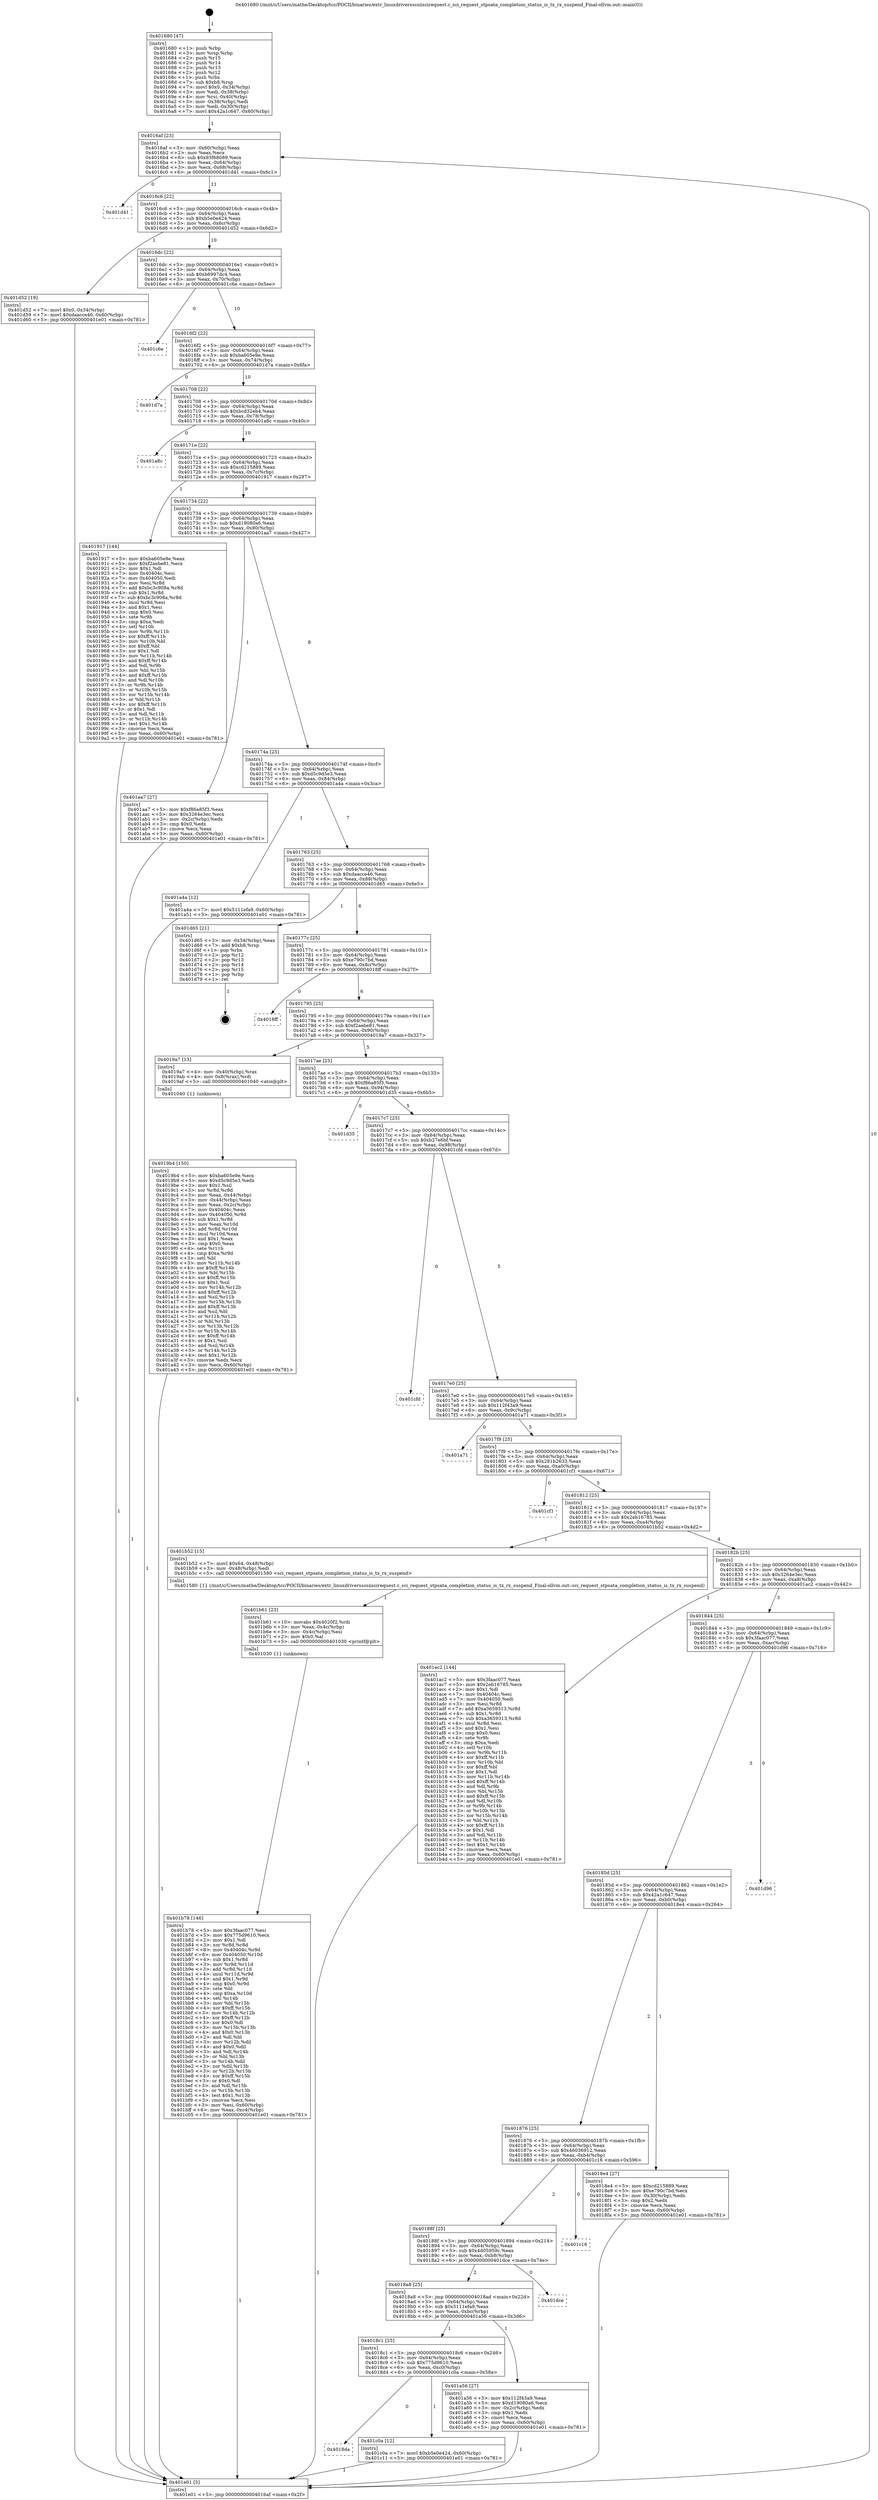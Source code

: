 digraph "0x401680" {
  label = "0x401680 (/mnt/c/Users/mathe/Desktop/tcc/POCII/binaries/extr_linuxdriversscsiiscirequest.c_sci_request_stpsata_completion_status_is_tx_rx_suspend_Final-ollvm.out::main(0))"
  labelloc = "t"
  node[shape=record]

  Entry [label="",width=0.3,height=0.3,shape=circle,fillcolor=black,style=filled]
  "0x4016af" [label="{
     0x4016af [23]\l
     | [instrs]\l
     &nbsp;&nbsp;0x4016af \<+3\>: mov -0x60(%rbp),%eax\l
     &nbsp;&nbsp;0x4016b2 \<+2\>: mov %eax,%ecx\l
     &nbsp;&nbsp;0x4016b4 \<+6\>: sub $0x93f68089,%ecx\l
     &nbsp;&nbsp;0x4016ba \<+3\>: mov %eax,-0x64(%rbp)\l
     &nbsp;&nbsp;0x4016bd \<+3\>: mov %ecx,-0x68(%rbp)\l
     &nbsp;&nbsp;0x4016c0 \<+6\>: je 0000000000401d41 \<main+0x6c1\>\l
  }"]
  "0x401d41" [label="{
     0x401d41\l
  }", style=dashed]
  "0x4016c6" [label="{
     0x4016c6 [22]\l
     | [instrs]\l
     &nbsp;&nbsp;0x4016c6 \<+5\>: jmp 00000000004016cb \<main+0x4b\>\l
     &nbsp;&nbsp;0x4016cb \<+3\>: mov -0x64(%rbp),%eax\l
     &nbsp;&nbsp;0x4016ce \<+5\>: sub $0xb5e0e424,%eax\l
     &nbsp;&nbsp;0x4016d3 \<+3\>: mov %eax,-0x6c(%rbp)\l
     &nbsp;&nbsp;0x4016d6 \<+6\>: je 0000000000401d52 \<main+0x6d2\>\l
  }"]
  Exit [label="",width=0.3,height=0.3,shape=circle,fillcolor=black,style=filled,peripheries=2]
  "0x401d52" [label="{
     0x401d52 [19]\l
     | [instrs]\l
     &nbsp;&nbsp;0x401d52 \<+7\>: movl $0x0,-0x34(%rbp)\l
     &nbsp;&nbsp;0x401d59 \<+7\>: movl $0xdaacce46,-0x60(%rbp)\l
     &nbsp;&nbsp;0x401d60 \<+5\>: jmp 0000000000401e01 \<main+0x781\>\l
  }"]
  "0x4016dc" [label="{
     0x4016dc [22]\l
     | [instrs]\l
     &nbsp;&nbsp;0x4016dc \<+5\>: jmp 00000000004016e1 \<main+0x61\>\l
     &nbsp;&nbsp;0x4016e1 \<+3\>: mov -0x64(%rbp),%eax\l
     &nbsp;&nbsp;0x4016e4 \<+5\>: sub $0xb6997dc4,%eax\l
     &nbsp;&nbsp;0x4016e9 \<+3\>: mov %eax,-0x70(%rbp)\l
     &nbsp;&nbsp;0x4016ec \<+6\>: je 0000000000401c6e \<main+0x5ee\>\l
  }"]
  "0x4018da" [label="{
     0x4018da\l
  }", style=dashed]
  "0x401c6e" [label="{
     0x401c6e\l
  }", style=dashed]
  "0x4016f2" [label="{
     0x4016f2 [22]\l
     | [instrs]\l
     &nbsp;&nbsp;0x4016f2 \<+5\>: jmp 00000000004016f7 \<main+0x77\>\l
     &nbsp;&nbsp;0x4016f7 \<+3\>: mov -0x64(%rbp),%eax\l
     &nbsp;&nbsp;0x4016fa \<+5\>: sub $0xba605e9e,%eax\l
     &nbsp;&nbsp;0x4016ff \<+3\>: mov %eax,-0x74(%rbp)\l
     &nbsp;&nbsp;0x401702 \<+6\>: je 0000000000401d7a \<main+0x6fa\>\l
  }"]
  "0x401c0a" [label="{
     0x401c0a [12]\l
     | [instrs]\l
     &nbsp;&nbsp;0x401c0a \<+7\>: movl $0xb5e0e424,-0x60(%rbp)\l
     &nbsp;&nbsp;0x401c11 \<+5\>: jmp 0000000000401e01 \<main+0x781\>\l
  }"]
  "0x401d7a" [label="{
     0x401d7a\l
  }", style=dashed]
  "0x401708" [label="{
     0x401708 [22]\l
     | [instrs]\l
     &nbsp;&nbsp;0x401708 \<+5\>: jmp 000000000040170d \<main+0x8d\>\l
     &nbsp;&nbsp;0x40170d \<+3\>: mov -0x64(%rbp),%eax\l
     &nbsp;&nbsp;0x401710 \<+5\>: sub $0xbcd32eb4,%eax\l
     &nbsp;&nbsp;0x401715 \<+3\>: mov %eax,-0x78(%rbp)\l
     &nbsp;&nbsp;0x401718 \<+6\>: je 0000000000401a8c \<main+0x40c\>\l
  }"]
  "0x401b78" [label="{
     0x401b78 [146]\l
     | [instrs]\l
     &nbsp;&nbsp;0x401b78 \<+5\>: mov $0x3faac077,%esi\l
     &nbsp;&nbsp;0x401b7d \<+5\>: mov $0x775d9610,%ecx\l
     &nbsp;&nbsp;0x401b82 \<+2\>: mov $0x1,%dl\l
     &nbsp;&nbsp;0x401b84 \<+3\>: xor %r8d,%r8d\l
     &nbsp;&nbsp;0x401b87 \<+8\>: mov 0x40404c,%r9d\l
     &nbsp;&nbsp;0x401b8f \<+8\>: mov 0x404050,%r10d\l
     &nbsp;&nbsp;0x401b97 \<+4\>: sub $0x1,%r8d\l
     &nbsp;&nbsp;0x401b9b \<+3\>: mov %r9d,%r11d\l
     &nbsp;&nbsp;0x401b9e \<+3\>: add %r8d,%r11d\l
     &nbsp;&nbsp;0x401ba1 \<+4\>: imul %r11d,%r9d\l
     &nbsp;&nbsp;0x401ba5 \<+4\>: and $0x1,%r9d\l
     &nbsp;&nbsp;0x401ba9 \<+4\>: cmp $0x0,%r9d\l
     &nbsp;&nbsp;0x401bad \<+3\>: sete %bl\l
     &nbsp;&nbsp;0x401bb0 \<+4\>: cmp $0xa,%r10d\l
     &nbsp;&nbsp;0x401bb4 \<+4\>: setl %r14b\l
     &nbsp;&nbsp;0x401bb8 \<+3\>: mov %bl,%r15b\l
     &nbsp;&nbsp;0x401bbb \<+4\>: xor $0xff,%r15b\l
     &nbsp;&nbsp;0x401bbf \<+3\>: mov %r14b,%r12b\l
     &nbsp;&nbsp;0x401bc2 \<+4\>: xor $0xff,%r12b\l
     &nbsp;&nbsp;0x401bc6 \<+3\>: xor $0x0,%dl\l
     &nbsp;&nbsp;0x401bc9 \<+3\>: mov %r15b,%r13b\l
     &nbsp;&nbsp;0x401bcc \<+4\>: and $0x0,%r13b\l
     &nbsp;&nbsp;0x401bd0 \<+2\>: and %dl,%bl\l
     &nbsp;&nbsp;0x401bd2 \<+3\>: mov %r12b,%dil\l
     &nbsp;&nbsp;0x401bd5 \<+4\>: and $0x0,%dil\l
     &nbsp;&nbsp;0x401bd9 \<+3\>: and %dl,%r14b\l
     &nbsp;&nbsp;0x401bdc \<+3\>: or %bl,%r13b\l
     &nbsp;&nbsp;0x401bdf \<+3\>: or %r14b,%dil\l
     &nbsp;&nbsp;0x401be2 \<+3\>: xor %dil,%r13b\l
     &nbsp;&nbsp;0x401be5 \<+3\>: or %r12b,%r15b\l
     &nbsp;&nbsp;0x401be8 \<+4\>: xor $0xff,%r15b\l
     &nbsp;&nbsp;0x401bec \<+3\>: or $0x0,%dl\l
     &nbsp;&nbsp;0x401bef \<+3\>: and %dl,%r15b\l
     &nbsp;&nbsp;0x401bf2 \<+3\>: or %r15b,%r13b\l
     &nbsp;&nbsp;0x401bf5 \<+4\>: test $0x1,%r13b\l
     &nbsp;&nbsp;0x401bf9 \<+3\>: cmovne %ecx,%esi\l
     &nbsp;&nbsp;0x401bfc \<+3\>: mov %esi,-0x60(%rbp)\l
     &nbsp;&nbsp;0x401bff \<+6\>: mov %eax,-0xc4(%rbp)\l
     &nbsp;&nbsp;0x401c05 \<+5\>: jmp 0000000000401e01 \<main+0x781\>\l
  }"]
  "0x401a8c" [label="{
     0x401a8c\l
  }", style=dashed]
  "0x40171e" [label="{
     0x40171e [22]\l
     | [instrs]\l
     &nbsp;&nbsp;0x40171e \<+5\>: jmp 0000000000401723 \<main+0xa3\>\l
     &nbsp;&nbsp;0x401723 \<+3\>: mov -0x64(%rbp),%eax\l
     &nbsp;&nbsp;0x401726 \<+5\>: sub $0xcd215889,%eax\l
     &nbsp;&nbsp;0x40172b \<+3\>: mov %eax,-0x7c(%rbp)\l
     &nbsp;&nbsp;0x40172e \<+6\>: je 0000000000401917 \<main+0x297\>\l
  }"]
  "0x401b61" [label="{
     0x401b61 [23]\l
     | [instrs]\l
     &nbsp;&nbsp;0x401b61 \<+10\>: movabs $0x4020f2,%rdi\l
     &nbsp;&nbsp;0x401b6b \<+3\>: mov %eax,-0x4c(%rbp)\l
     &nbsp;&nbsp;0x401b6e \<+3\>: mov -0x4c(%rbp),%esi\l
     &nbsp;&nbsp;0x401b71 \<+2\>: mov $0x0,%al\l
     &nbsp;&nbsp;0x401b73 \<+5\>: call 0000000000401030 \<printf@plt\>\l
     | [calls]\l
     &nbsp;&nbsp;0x401030 \{1\} (unknown)\l
  }"]
  "0x401917" [label="{
     0x401917 [144]\l
     | [instrs]\l
     &nbsp;&nbsp;0x401917 \<+5\>: mov $0xba605e9e,%eax\l
     &nbsp;&nbsp;0x40191c \<+5\>: mov $0xf2aebe81,%ecx\l
     &nbsp;&nbsp;0x401921 \<+2\>: mov $0x1,%dl\l
     &nbsp;&nbsp;0x401923 \<+7\>: mov 0x40404c,%esi\l
     &nbsp;&nbsp;0x40192a \<+7\>: mov 0x404050,%edi\l
     &nbsp;&nbsp;0x401931 \<+3\>: mov %esi,%r8d\l
     &nbsp;&nbsp;0x401934 \<+7\>: add $0xbc3c908a,%r8d\l
     &nbsp;&nbsp;0x40193b \<+4\>: sub $0x1,%r8d\l
     &nbsp;&nbsp;0x40193f \<+7\>: sub $0xbc3c908a,%r8d\l
     &nbsp;&nbsp;0x401946 \<+4\>: imul %r8d,%esi\l
     &nbsp;&nbsp;0x40194a \<+3\>: and $0x1,%esi\l
     &nbsp;&nbsp;0x40194d \<+3\>: cmp $0x0,%esi\l
     &nbsp;&nbsp;0x401950 \<+4\>: sete %r9b\l
     &nbsp;&nbsp;0x401954 \<+3\>: cmp $0xa,%edi\l
     &nbsp;&nbsp;0x401957 \<+4\>: setl %r10b\l
     &nbsp;&nbsp;0x40195b \<+3\>: mov %r9b,%r11b\l
     &nbsp;&nbsp;0x40195e \<+4\>: xor $0xff,%r11b\l
     &nbsp;&nbsp;0x401962 \<+3\>: mov %r10b,%bl\l
     &nbsp;&nbsp;0x401965 \<+3\>: xor $0xff,%bl\l
     &nbsp;&nbsp;0x401968 \<+3\>: xor $0x1,%dl\l
     &nbsp;&nbsp;0x40196b \<+3\>: mov %r11b,%r14b\l
     &nbsp;&nbsp;0x40196e \<+4\>: and $0xff,%r14b\l
     &nbsp;&nbsp;0x401972 \<+3\>: and %dl,%r9b\l
     &nbsp;&nbsp;0x401975 \<+3\>: mov %bl,%r15b\l
     &nbsp;&nbsp;0x401978 \<+4\>: and $0xff,%r15b\l
     &nbsp;&nbsp;0x40197c \<+3\>: and %dl,%r10b\l
     &nbsp;&nbsp;0x40197f \<+3\>: or %r9b,%r14b\l
     &nbsp;&nbsp;0x401982 \<+3\>: or %r10b,%r15b\l
     &nbsp;&nbsp;0x401985 \<+3\>: xor %r15b,%r14b\l
     &nbsp;&nbsp;0x401988 \<+3\>: or %bl,%r11b\l
     &nbsp;&nbsp;0x40198b \<+4\>: xor $0xff,%r11b\l
     &nbsp;&nbsp;0x40198f \<+3\>: or $0x1,%dl\l
     &nbsp;&nbsp;0x401992 \<+3\>: and %dl,%r11b\l
     &nbsp;&nbsp;0x401995 \<+3\>: or %r11b,%r14b\l
     &nbsp;&nbsp;0x401998 \<+4\>: test $0x1,%r14b\l
     &nbsp;&nbsp;0x40199c \<+3\>: cmovne %ecx,%eax\l
     &nbsp;&nbsp;0x40199f \<+3\>: mov %eax,-0x60(%rbp)\l
     &nbsp;&nbsp;0x4019a2 \<+5\>: jmp 0000000000401e01 \<main+0x781\>\l
  }"]
  "0x401734" [label="{
     0x401734 [22]\l
     | [instrs]\l
     &nbsp;&nbsp;0x401734 \<+5\>: jmp 0000000000401739 \<main+0xb9\>\l
     &nbsp;&nbsp;0x401739 \<+3\>: mov -0x64(%rbp),%eax\l
     &nbsp;&nbsp;0x40173c \<+5\>: sub $0xd19080a6,%eax\l
     &nbsp;&nbsp;0x401741 \<+3\>: mov %eax,-0x80(%rbp)\l
     &nbsp;&nbsp;0x401744 \<+6\>: je 0000000000401aa7 \<main+0x427\>\l
  }"]
  "0x4018c1" [label="{
     0x4018c1 [25]\l
     | [instrs]\l
     &nbsp;&nbsp;0x4018c1 \<+5\>: jmp 00000000004018c6 \<main+0x246\>\l
     &nbsp;&nbsp;0x4018c6 \<+3\>: mov -0x64(%rbp),%eax\l
     &nbsp;&nbsp;0x4018c9 \<+5\>: sub $0x775d9610,%eax\l
     &nbsp;&nbsp;0x4018ce \<+6\>: mov %eax,-0xc0(%rbp)\l
     &nbsp;&nbsp;0x4018d4 \<+6\>: je 0000000000401c0a \<main+0x58a\>\l
  }"]
  "0x401aa7" [label="{
     0x401aa7 [27]\l
     | [instrs]\l
     &nbsp;&nbsp;0x401aa7 \<+5\>: mov $0xf86a85f3,%eax\l
     &nbsp;&nbsp;0x401aac \<+5\>: mov $0x3264e3ec,%ecx\l
     &nbsp;&nbsp;0x401ab1 \<+3\>: mov -0x2c(%rbp),%edx\l
     &nbsp;&nbsp;0x401ab4 \<+3\>: cmp $0x0,%edx\l
     &nbsp;&nbsp;0x401ab7 \<+3\>: cmove %ecx,%eax\l
     &nbsp;&nbsp;0x401aba \<+3\>: mov %eax,-0x60(%rbp)\l
     &nbsp;&nbsp;0x401abd \<+5\>: jmp 0000000000401e01 \<main+0x781\>\l
  }"]
  "0x40174a" [label="{
     0x40174a [25]\l
     | [instrs]\l
     &nbsp;&nbsp;0x40174a \<+5\>: jmp 000000000040174f \<main+0xcf\>\l
     &nbsp;&nbsp;0x40174f \<+3\>: mov -0x64(%rbp),%eax\l
     &nbsp;&nbsp;0x401752 \<+5\>: sub $0xd5c9d5e3,%eax\l
     &nbsp;&nbsp;0x401757 \<+6\>: mov %eax,-0x84(%rbp)\l
     &nbsp;&nbsp;0x40175d \<+6\>: je 0000000000401a4a \<main+0x3ca\>\l
  }"]
  "0x401a56" [label="{
     0x401a56 [27]\l
     | [instrs]\l
     &nbsp;&nbsp;0x401a56 \<+5\>: mov $0x112f43a9,%eax\l
     &nbsp;&nbsp;0x401a5b \<+5\>: mov $0xd19080a6,%ecx\l
     &nbsp;&nbsp;0x401a60 \<+3\>: mov -0x2c(%rbp),%edx\l
     &nbsp;&nbsp;0x401a63 \<+3\>: cmp $0x1,%edx\l
     &nbsp;&nbsp;0x401a66 \<+3\>: cmovl %ecx,%eax\l
     &nbsp;&nbsp;0x401a69 \<+3\>: mov %eax,-0x60(%rbp)\l
     &nbsp;&nbsp;0x401a6c \<+5\>: jmp 0000000000401e01 \<main+0x781\>\l
  }"]
  "0x401a4a" [label="{
     0x401a4a [12]\l
     | [instrs]\l
     &nbsp;&nbsp;0x401a4a \<+7\>: movl $0x5111efa9,-0x60(%rbp)\l
     &nbsp;&nbsp;0x401a51 \<+5\>: jmp 0000000000401e01 \<main+0x781\>\l
  }"]
  "0x401763" [label="{
     0x401763 [25]\l
     | [instrs]\l
     &nbsp;&nbsp;0x401763 \<+5\>: jmp 0000000000401768 \<main+0xe8\>\l
     &nbsp;&nbsp;0x401768 \<+3\>: mov -0x64(%rbp),%eax\l
     &nbsp;&nbsp;0x40176b \<+5\>: sub $0xdaacce46,%eax\l
     &nbsp;&nbsp;0x401770 \<+6\>: mov %eax,-0x88(%rbp)\l
     &nbsp;&nbsp;0x401776 \<+6\>: je 0000000000401d65 \<main+0x6e5\>\l
  }"]
  "0x4018a8" [label="{
     0x4018a8 [25]\l
     | [instrs]\l
     &nbsp;&nbsp;0x4018a8 \<+5\>: jmp 00000000004018ad \<main+0x22d\>\l
     &nbsp;&nbsp;0x4018ad \<+3\>: mov -0x64(%rbp),%eax\l
     &nbsp;&nbsp;0x4018b0 \<+5\>: sub $0x5111efa9,%eax\l
     &nbsp;&nbsp;0x4018b5 \<+6\>: mov %eax,-0xbc(%rbp)\l
     &nbsp;&nbsp;0x4018bb \<+6\>: je 0000000000401a56 \<main+0x3d6\>\l
  }"]
  "0x401d65" [label="{
     0x401d65 [21]\l
     | [instrs]\l
     &nbsp;&nbsp;0x401d65 \<+3\>: mov -0x34(%rbp),%eax\l
     &nbsp;&nbsp;0x401d68 \<+7\>: add $0xb8,%rsp\l
     &nbsp;&nbsp;0x401d6f \<+1\>: pop %rbx\l
     &nbsp;&nbsp;0x401d70 \<+2\>: pop %r12\l
     &nbsp;&nbsp;0x401d72 \<+2\>: pop %r13\l
     &nbsp;&nbsp;0x401d74 \<+2\>: pop %r14\l
     &nbsp;&nbsp;0x401d76 \<+2\>: pop %r15\l
     &nbsp;&nbsp;0x401d78 \<+1\>: pop %rbp\l
     &nbsp;&nbsp;0x401d79 \<+1\>: ret\l
  }"]
  "0x40177c" [label="{
     0x40177c [25]\l
     | [instrs]\l
     &nbsp;&nbsp;0x40177c \<+5\>: jmp 0000000000401781 \<main+0x101\>\l
     &nbsp;&nbsp;0x401781 \<+3\>: mov -0x64(%rbp),%eax\l
     &nbsp;&nbsp;0x401784 \<+5\>: sub $0xe790c7bd,%eax\l
     &nbsp;&nbsp;0x401789 \<+6\>: mov %eax,-0x8c(%rbp)\l
     &nbsp;&nbsp;0x40178f \<+6\>: je 00000000004018ff \<main+0x27f\>\l
  }"]
  "0x401dce" [label="{
     0x401dce\l
  }", style=dashed]
  "0x4018ff" [label="{
     0x4018ff\l
  }", style=dashed]
  "0x401795" [label="{
     0x401795 [25]\l
     | [instrs]\l
     &nbsp;&nbsp;0x401795 \<+5\>: jmp 000000000040179a \<main+0x11a\>\l
     &nbsp;&nbsp;0x40179a \<+3\>: mov -0x64(%rbp),%eax\l
     &nbsp;&nbsp;0x40179d \<+5\>: sub $0xf2aebe81,%eax\l
     &nbsp;&nbsp;0x4017a2 \<+6\>: mov %eax,-0x90(%rbp)\l
     &nbsp;&nbsp;0x4017a8 \<+6\>: je 00000000004019a7 \<main+0x327\>\l
  }"]
  "0x40188f" [label="{
     0x40188f [25]\l
     | [instrs]\l
     &nbsp;&nbsp;0x40188f \<+5\>: jmp 0000000000401894 \<main+0x214\>\l
     &nbsp;&nbsp;0x401894 \<+3\>: mov -0x64(%rbp),%eax\l
     &nbsp;&nbsp;0x401897 \<+5\>: sub $0x4d05959c,%eax\l
     &nbsp;&nbsp;0x40189c \<+6\>: mov %eax,-0xb8(%rbp)\l
     &nbsp;&nbsp;0x4018a2 \<+6\>: je 0000000000401dce \<main+0x74e\>\l
  }"]
  "0x4019a7" [label="{
     0x4019a7 [13]\l
     | [instrs]\l
     &nbsp;&nbsp;0x4019a7 \<+4\>: mov -0x40(%rbp),%rax\l
     &nbsp;&nbsp;0x4019ab \<+4\>: mov 0x8(%rax),%rdi\l
     &nbsp;&nbsp;0x4019af \<+5\>: call 0000000000401040 \<atoi@plt\>\l
     | [calls]\l
     &nbsp;&nbsp;0x401040 \{1\} (unknown)\l
  }"]
  "0x4017ae" [label="{
     0x4017ae [25]\l
     | [instrs]\l
     &nbsp;&nbsp;0x4017ae \<+5\>: jmp 00000000004017b3 \<main+0x133\>\l
     &nbsp;&nbsp;0x4017b3 \<+3\>: mov -0x64(%rbp),%eax\l
     &nbsp;&nbsp;0x4017b6 \<+5\>: sub $0xf86a85f3,%eax\l
     &nbsp;&nbsp;0x4017bb \<+6\>: mov %eax,-0x94(%rbp)\l
     &nbsp;&nbsp;0x4017c1 \<+6\>: je 0000000000401d35 \<main+0x6b5\>\l
  }"]
  "0x401c16" [label="{
     0x401c16\l
  }", style=dashed]
  "0x401d35" [label="{
     0x401d35\l
  }", style=dashed]
  "0x4017c7" [label="{
     0x4017c7 [25]\l
     | [instrs]\l
     &nbsp;&nbsp;0x4017c7 \<+5\>: jmp 00000000004017cc \<main+0x14c\>\l
     &nbsp;&nbsp;0x4017cc \<+3\>: mov -0x64(%rbp),%eax\l
     &nbsp;&nbsp;0x4017cf \<+5\>: sub $0xb27e6bf,%eax\l
     &nbsp;&nbsp;0x4017d4 \<+6\>: mov %eax,-0x98(%rbp)\l
     &nbsp;&nbsp;0x4017da \<+6\>: je 0000000000401cfd \<main+0x67d\>\l
  }"]
  "0x4019b4" [label="{
     0x4019b4 [150]\l
     | [instrs]\l
     &nbsp;&nbsp;0x4019b4 \<+5\>: mov $0xba605e9e,%ecx\l
     &nbsp;&nbsp;0x4019b9 \<+5\>: mov $0xd5c9d5e3,%edx\l
     &nbsp;&nbsp;0x4019be \<+3\>: mov $0x1,%sil\l
     &nbsp;&nbsp;0x4019c1 \<+3\>: xor %r8d,%r8d\l
     &nbsp;&nbsp;0x4019c4 \<+3\>: mov %eax,-0x44(%rbp)\l
     &nbsp;&nbsp;0x4019c7 \<+3\>: mov -0x44(%rbp),%eax\l
     &nbsp;&nbsp;0x4019ca \<+3\>: mov %eax,-0x2c(%rbp)\l
     &nbsp;&nbsp;0x4019cd \<+7\>: mov 0x40404c,%eax\l
     &nbsp;&nbsp;0x4019d4 \<+8\>: mov 0x404050,%r9d\l
     &nbsp;&nbsp;0x4019dc \<+4\>: sub $0x1,%r8d\l
     &nbsp;&nbsp;0x4019e0 \<+3\>: mov %eax,%r10d\l
     &nbsp;&nbsp;0x4019e3 \<+3\>: add %r8d,%r10d\l
     &nbsp;&nbsp;0x4019e6 \<+4\>: imul %r10d,%eax\l
     &nbsp;&nbsp;0x4019ea \<+3\>: and $0x1,%eax\l
     &nbsp;&nbsp;0x4019ed \<+3\>: cmp $0x0,%eax\l
     &nbsp;&nbsp;0x4019f0 \<+4\>: sete %r11b\l
     &nbsp;&nbsp;0x4019f4 \<+4\>: cmp $0xa,%r9d\l
     &nbsp;&nbsp;0x4019f8 \<+3\>: setl %bl\l
     &nbsp;&nbsp;0x4019fb \<+3\>: mov %r11b,%r14b\l
     &nbsp;&nbsp;0x4019fe \<+4\>: xor $0xff,%r14b\l
     &nbsp;&nbsp;0x401a02 \<+3\>: mov %bl,%r15b\l
     &nbsp;&nbsp;0x401a05 \<+4\>: xor $0xff,%r15b\l
     &nbsp;&nbsp;0x401a09 \<+4\>: xor $0x1,%sil\l
     &nbsp;&nbsp;0x401a0d \<+3\>: mov %r14b,%r12b\l
     &nbsp;&nbsp;0x401a10 \<+4\>: and $0xff,%r12b\l
     &nbsp;&nbsp;0x401a14 \<+3\>: and %sil,%r11b\l
     &nbsp;&nbsp;0x401a17 \<+3\>: mov %r15b,%r13b\l
     &nbsp;&nbsp;0x401a1a \<+4\>: and $0xff,%r13b\l
     &nbsp;&nbsp;0x401a1e \<+3\>: and %sil,%bl\l
     &nbsp;&nbsp;0x401a21 \<+3\>: or %r11b,%r12b\l
     &nbsp;&nbsp;0x401a24 \<+3\>: or %bl,%r13b\l
     &nbsp;&nbsp;0x401a27 \<+3\>: xor %r13b,%r12b\l
     &nbsp;&nbsp;0x401a2a \<+3\>: or %r15b,%r14b\l
     &nbsp;&nbsp;0x401a2d \<+4\>: xor $0xff,%r14b\l
     &nbsp;&nbsp;0x401a31 \<+4\>: or $0x1,%sil\l
     &nbsp;&nbsp;0x401a35 \<+3\>: and %sil,%r14b\l
     &nbsp;&nbsp;0x401a38 \<+3\>: or %r14b,%r12b\l
     &nbsp;&nbsp;0x401a3b \<+4\>: test $0x1,%r12b\l
     &nbsp;&nbsp;0x401a3f \<+3\>: cmovne %edx,%ecx\l
     &nbsp;&nbsp;0x401a42 \<+3\>: mov %ecx,-0x60(%rbp)\l
     &nbsp;&nbsp;0x401a45 \<+5\>: jmp 0000000000401e01 \<main+0x781\>\l
  }"]
  "0x401cfd" [label="{
     0x401cfd\l
  }", style=dashed]
  "0x4017e0" [label="{
     0x4017e0 [25]\l
     | [instrs]\l
     &nbsp;&nbsp;0x4017e0 \<+5\>: jmp 00000000004017e5 \<main+0x165\>\l
     &nbsp;&nbsp;0x4017e5 \<+3\>: mov -0x64(%rbp),%eax\l
     &nbsp;&nbsp;0x4017e8 \<+5\>: sub $0x112f43a9,%eax\l
     &nbsp;&nbsp;0x4017ed \<+6\>: mov %eax,-0x9c(%rbp)\l
     &nbsp;&nbsp;0x4017f3 \<+6\>: je 0000000000401a71 \<main+0x3f1\>\l
  }"]
  "0x401680" [label="{
     0x401680 [47]\l
     | [instrs]\l
     &nbsp;&nbsp;0x401680 \<+1\>: push %rbp\l
     &nbsp;&nbsp;0x401681 \<+3\>: mov %rsp,%rbp\l
     &nbsp;&nbsp;0x401684 \<+2\>: push %r15\l
     &nbsp;&nbsp;0x401686 \<+2\>: push %r14\l
     &nbsp;&nbsp;0x401688 \<+2\>: push %r13\l
     &nbsp;&nbsp;0x40168a \<+2\>: push %r12\l
     &nbsp;&nbsp;0x40168c \<+1\>: push %rbx\l
     &nbsp;&nbsp;0x40168d \<+7\>: sub $0xb8,%rsp\l
     &nbsp;&nbsp;0x401694 \<+7\>: movl $0x0,-0x34(%rbp)\l
     &nbsp;&nbsp;0x40169b \<+3\>: mov %edi,-0x38(%rbp)\l
     &nbsp;&nbsp;0x40169e \<+4\>: mov %rsi,-0x40(%rbp)\l
     &nbsp;&nbsp;0x4016a2 \<+3\>: mov -0x38(%rbp),%edi\l
     &nbsp;&nbsp;0x4016a5 \<+3\>: mov %edi,-0x30(%rbp)\l
     &nbsp;&nbsp;0x4016a8 \<+7\>: movl $0x42a1c647,-0x60(%rbp)\l
  }"]
  "0x401a71" [label="{
     0x401a71\l
  }", style=dashed]
  "0x4017f9" [label="{
     0x4017f9 [25]\l
     | [instrs]\l
     &nbsp;&nbsp;0x4017f9 \<+5\>: jmp 00000000004017fe \<main+0x17e\>\l
     &nbsp;&nbsp;0x4017fe \<+3\>: mov -0x64(%rbp),%eax\l
     &nbsp;&nbsp;0x401801 \<+5\>: sub $0x281b2633,%eax\l
     &nbsp;&nbsp;0x401806 \<+6\>: mov %eax,-0xa0(%rbp)\l
     &nbsp;&nbsp;0x40180c \<+6\>: je 0000000000401cf1 \<main+0x671\>\l
  }"]
  "0x401e01" [label="{
     0x401e01 [5]\l
     | [instrs]\l
     &nbsp;&nbsp;0x401e01 \<+5\>: jmp 00000000004016af \<main+0x2f\>\l
  }"]
  "0x401cf1" [label="{
     0x401cf1\l
  }", style=dashed]
  "0x401812" [label="{
     0x401812 [25]\l
     | [instrs]\l
     &nbsp;&nbsp;0x401812 \<+5\>: jmp 0000000000401817 \<main+0x197\>\l
     &nbsp;&nbsp;0x401817 \<+3\>: mov -0x64(%rbp),%eax\l
     &nbsp;&nbsp;0x40181a \<+5\>: sub $0x2eb16785,%eax\l
     &nbsp;&nbsp;0x40181f \<+6\>: mov %eax,-0xa4(%rbp)\l
     &nbsp;&nbsp;0x401825 \<+6\>: je 0000000000401b52 \<main+0x4d2\>\l
  }"]
  "0x401876" [label="{
     0x401876 [25]\l
     | [instrs]\l
     &nbsp;&nbsp;0x401876 \<+5\>: jmp 000000000040187b \<main+0x1fb\>\l
     &nbsp;&nbsp;0x40187b \<+3\>: mov -0x64(%rbp),%eax\l
     &nbsp;&nbsp;0x40187e \<+5\>: sub $0x46036912,%eax\l
     &nbsp;&nbsp;0x401883 \<+6\>: mov %eax,-0xb4(%rbp)\l
     &nbsp;&nbsp;0x401889 \<+6\>: je 0000000000401c16 \<main+0x596\>\l
  }"]
  "0x401b52" [label="{
     0x401b52 [15]\l
     | [instrs]\l
     &nbsp;&nbsp;0x401b52 \<+7\>: movl $0x64,-0x48(%rbp)\l
     &nbsp;&nbsp;0x401b59 \<+3\>: mov -0x48(%rbp),%edi\l
     &nbsp;&nbsp;0x401b5c \<+5\>: call 0000000000401580 \<sci_request_stpsata_completion_status_is_tx_rx_suspend\>\l
     | [calls]\l
     &nbsp;&nbsp;0x401580 \{1\} (/mnt/c/Users/mathe/Desktop/tcc/POCII/binaries/extr_linuxdriversscsiiscirequest.c_sci_request_stpsata_completion_status_is_tx_rx_suspend_Final-ollvm.out::sci_request_stpsata_completion_status_is_tx_rx_suspend)\l
  }"]
  "0x40182b" [label="{
     0x40182b [25]\l
     | [instrs]\l
     &nbsp;&nbsp;0x40182b \<+5\>: jmp 0000000000401830 \<main+0x1b0\>\l
     &nbsp;&nbsp;0x401830 \<+3\>: mov -0x64(%rbp),%eax\l
     &nbsp;&nbsp;0x401833 \<+5\>: sub $0x3264e3ec,%eax\l
     &nbsp;&nbsp;0x401838 \<+6\>: mov %eax,-0xa8(%rbp)\l
     &nbsp;&nbsp;0x40183e \<+6\>: je 0000000000401ac2 \<main+0x442\>\l
  }"]
  "0x4018e4" [label="{
     0x4018e4 [27]\l
     | [instrs]\l
     &nbsp;&nbsp;0x4018e4 \<+5\>: mov $0xcd215889,%eax\l
     &nbsp;&nbsp;0x4018e9 \<+5\>: mov $0xe790c7bd,%ecx\l
     &nbsp;&nbsp;0x4018ee \<+3\>: mov -0x30(%rbp),%edx\l
     &nbsp;&nbsp;0x4018f1 \<+3\>: cmp $0x2,%edx\l
     &nbsp;&nbsp;0x4018f4 \<+3\>: cmovne %ecx,%eax\l
     &nbsp;&nbsp;0x4018f7 \<+3\>: mov %eax,-0x60(%rbp)\l
     &nbsp;&nbsp;0x4018fa \<+5\>: jmp 0000000000401e01 \<main+0x781\>\l
  }"]
  "0x401ac2" [label="{
     0x401ac2 [144]\l
     | [instrs]\l
     &nbsp;&nbsp;0x401ac2 \<+5\>: mov $0x3faac077,%eax\l
     &nbsp;&nbsp;0x401ac7 \<+5\>: mov $0x2eb16785,%ecx\l
     &nbsp;&nbsp;0x401acc \<+2\>: mov $0x1,%dl\l
     &nbsp;&nbsp;0x401ace \<+7\>: mov 0x40404c,%esi\l
     &nbsp;&nbsp;0x401ad5 \<+7\>: mov 0x404050,%edi\l
     &nbsp;&nbsp;0x401adc \<+3\>: mov %esi,%r8d\l
     &nbsp;&nbsp;0x401adf \<+7\>: add $0xa3659313,%r8d\l
     &nbsp;&nbsp;0x401ae6 \<+4\>: sub $0x1,%r8d\l
     &nbsp;&nbsp;0x401aea \<+7\>: sub $0xa3659313,%r8d\l
     &nbsp;&nbsp;0x401af1 \<+4\>: imul %r8d,%esi\l
     &nbsp;&nbsp;0x401af5 \<+3\>: and $0x1,%esi\l
     &nbsp;&nbsp;0x401af8 \<+3\>: cmp $0x0,%esi\l
     &nbsp;&nbsp;0x401afb \<+4\>: sete %r9b\l
     &nbsp;&nbsp;0x401aff \<+3\>: cmp $0xa,%edi\l
     &nbsp;&nbsp;0x401b02 \<+4\>: setl %r10b\l
     &nbsp;&nbsp;0x401b06 \<+3\>: mov %r9b,%r11b\l
     &nbsp;&nbsp;0x401b09 \<+4\>: xor $0xff,%r11b\l
     &nbsp;&nbsp;0x401b0d \<+3\>: mov %r10b,%bl\l
     &nbsp;&nbsp;0x401b10 \<+3\>: xor $0xff,%bl\l
     &nbsp;&nbsp;0x401b13 \<+3\>: xor $0x1,%dl\l
     &nbsp;&nbsp;0x401b16 \<+3\>: mov %r11b,%r14b\l
     &nbsp;&nbsp;0x401b19 \<+4\>: and $0xff,%r14b\l
     &nbsp;&nbsp;0x401b1d \<+3\>: and %dl,%r9b\l
     &nbsp;&nbsp;0x401b20 \<+3\>: mov %bl,%r15b\l
     &nbsp;&nbsp;0x401b23 \<+4\>: and $0xff,%r15b\l
     &nbsp;&nbsp;0x401b27 \<+3\>: and %dl,%r10b\l
     &nbsp;&nbsp;0x401b2a \<+3\>: or %r9b,%r14b\l
     &nbsp;&nbsp;0x401b2d \<+3\>: or %r10b,%r15b\l
     &nbsp;&nbsp;0x401b30 \<+3\>: xor %r15b,%r14b\l
     &nbsp;&nbsp;0x401b33 \<+3\>: or %bl,%r11b\l
     &nbsp;&nbsp;0x401b36 \<+4\>: xor $0xff,%r11b\l
     &nbsp;&nbsp;0x401b3a \<+3\>: or $0x1,%dl\l
     &nbsp;&nbsp;0x401b3d \<+3\>: and %dl,%r11b\l
     &nbsp;&nbsp;0x401b40 \<+3\>: or %r11b,%r14b\l
     &nbsp;&nbsp;0x401b43 \<+4\>: test $0x1,%r14b\l
     &nbsp;&nbsp;0x401b47 \<+3\>: cmovne %ecx,%eax\l
     &nbsp;&nbsp;0x401b4a \<+3\>: mov %eax,-0x60(%rbp)\l
     &nbsp;&nbsp;0x401b4d \<+5\>: jmp 0000000000401e01 \<main+0x781\>\l
  }"]
  "0x401844" [label="{
     0x401844 [25]\l
     | [instrs]\l
     &nbsp;&nbsp;0x401844 \<+5\>: jmp 0000000000401849 \<main+0x1c9\>\l
     &nbsp;&nbsp;0x401849 \<+3\>: mov -0x64(%rbp),%eax\l
     &nbsp;&nbsp;0x40184c \<+5\>: sub $0x3faac077,%eax\l
     &nbsp;&nbsp;0x401851 \<+6\>: mov %eax,-0xac(%rbp)\l
     &nbsp;&nbsp;0x401857 \<+6\>: je 0000000000401d96 \<main+0x716\>\l
  }"]
  "0x40185d" [label="{
     0x40185d [25]\l
     | [instrs]\l
     &nbsp;&nbsp;0x40185d \<+5\>: jmp 0000000000401862 \<main+0x1e2\>\l
     &nbsp;&nbsp;0x401862 \<+3\>: mov -0x64(%rbp),%eax\l
     &nbsp;&nbsp;0x401865 \<+5\>: sub $0x42a1c647,%eax\l
     &nbsp;&nbsp;0x40186a \<+6\>: mov %eax,-0xb0(%rbp)\l
     &nbsp;&nbsp;0x401870 \<+6\>: je 00000000004018e4 \<main+0x264\>\l
  }"]
  "0x401d96" [label="{
     0x401d96\l
  }", style=dashed]
  Entry -> "0x401680" [label=" 1"]
  "0x4016af" -> "0x401d41" [label=" 0"]
  "0x4016af" -> "0x4016c6" [label=" 11"]
  "0x401d65" -> Exit [label=" 1"]
  "0x4016c6" -> "0x401d52" [label=" 1"]
  "0x4016c6" -> "0x4016dc" [label=" 10"]
  "0x401d52" -> "0x401e01" [label=" 1"]
  "0x4016dc" -> "0x401c6e" [label=" 0"]
  "0x4016dc" -> "0x4016f2" [label=" 10"]
  "0x401c0a" -> "0x401e01" [label=" 1"]
  "0x4016f2" -> "0x401d7a" [label=" 0"]
  "0x4016f2" -> "0x401708" [label=" 10"]
  "0x4018c1" -> "0x4018da" [label=" 0"]
  "0x401708" -> "0x401a8c" [label=" 0"]
  "0x401708" -> "0x40171e" [label=" 10"]
  "0x4018c1" -> "0x401c0a" [label=" 1"]
  "0x40171e" -> "0x401917" [label=" 1"]
  "0x40171e" -> "0x401734" [label=" 9"]
  "0x401b78" -> "0x401e01" [label=" 1"]
  "0x401734" -> "0x401aa7" [label=" 1"]
  "0x401734" -> "0x40174a" [label=" 8"]
  "0x401b61" -> "0x401b78" [label=" 1"]
  "0x40174a" -> "0x401a4a" [label=" 1"]
  "0x40174a" -> "0x401763" [label=" 7"]
  "0x401b52" -> "0x401b61" [label=" 1"]
  "0x401763" -> "0x401d65" [label=" 1"]
  "0x401763" -> "0x40177c" [label=" 6"]
  "0x401aa7" -> "0x401e01" [label=" 1"]
  "0x40177c" -> "0x4018ff" [label=" 0"]
  "0x40177c" -> "0x401795" [label=" 6"]
  "0x401a56" -> "0x401e01" [label=" 1"]
  "0x401795" -> "0x4019a7" [label=" 1"]
  "0x401795" -> "0x4017ae" [label=" 5"]
  "0x4018a8" -> "0x401a56" [label=" 1"]
  "0x4017ae" -> "0x401d35" [label=" 0"]
  "0x4017ae" -> "0x4017c7" [label=" 5"]
  "0x401ac2" -> "0x401e01" [label=" 1"]
  "0x4017c7" -> "0x401cfd" [label=" 0"]
  "0x4017c7" -> "0x4017e0" [label=" 5"]
  "0x40188f" -> "0x401dce" [label=" 0"]
  "0x4017e0" -> "0x401a71" [label=" 0"]
  "0x4017e0" -> "0x4017f9" [label=" 5"]
  "0x4018a8" -> "0x4018c1" [label=" 1"]
  "0x4017f9" -> "0x401cf1" [label=" 0"]
  "0x4017f9" -> "0x401812" [label=" 5"]
  "0x401876" -> "0x40188f" [label=" 2"]
  "0x401812" -> "0x401b52" [label=" 1"]
  "0x401812" -> "0x40182b" [label=" 4"]
  "0x401876" -> "0x401c16" [label=" 0"]
  "0x40182b" -> "0x401ac2" [label=" 1"]
  "0x40182b" -> "0x401844" [label=" 3"]
  "0x40188f" -> "0x4018a8" [label=" 2"]
  "0x401844" -> "0x401d96" [label=" 0"]
  "0x401844" -> "0x40185d" [label=" 3"]
  "0x401a4a" -> "0x401e01" [label=" 1"]
  "0x40185d" -> "0x4018e4" [label=" 1"]
  "0x40185d" -> "0x401876" [label=" 2"]
  "0x4018e4" -> "0x401e01" [label=" 1"]
  "0x401680" -> "0x4016af" [label=" 1"]
  "0x401e01" -> "0x4016af" [label=" 10"]
  "0x401917" -> "0x401e01" [label=" 1"]
  "0x4019a7" -> "0x4019b4" [label=" 1"]
  "0x4019b4" -> "0x401e01" [label=" 1"]
}
